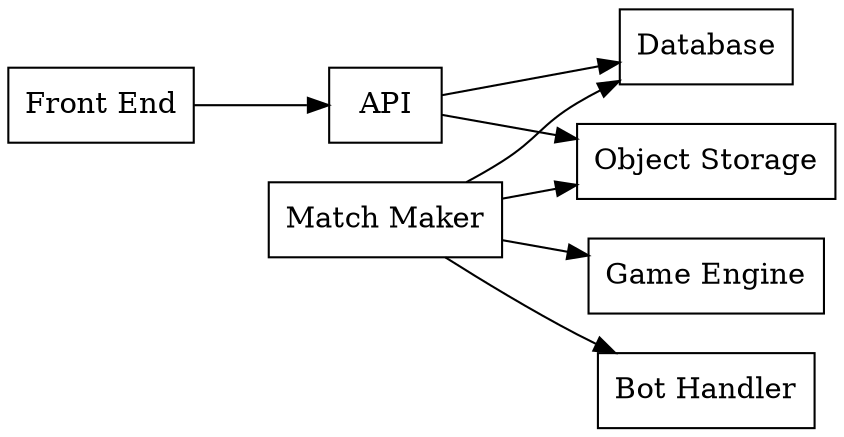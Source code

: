 digraph ServiceInteraction {
    graph[rankdir=LR]
    node[shape = record] 

    api [label="API"]
    frontend [label="Front End"]
    db [label="Database"]
    s3 [label="Object Storage"]
    game [label="Game Engine"]
    mm [label="Match Maker"]
    bh [label="Bot Handler"]

    frontend -> api
    api -> db
    api -> s3
    
    mm -> db
    mm -> s3
    mm -> game
    mm -> bh
}
